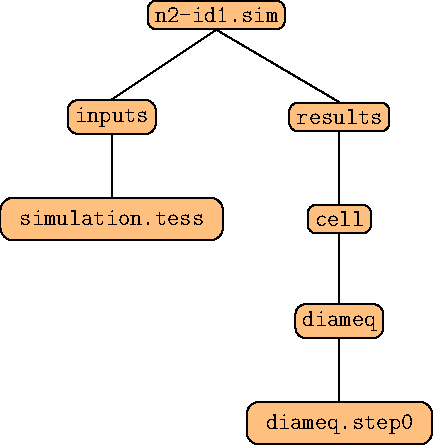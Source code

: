 
// A simple tree drawing module contributed by adarovsky
// See example treetest.asy

real treeNodeStep = 0.5cm;
real treeLevelStep = 1cm;
real treeMinNodeWidth = 2cm;

struct TreeNode {
  TreeNode parent;
  TreeNode[] children;

  frame content;

  pair pos;
  real adjust;
}

void add( TreeNode child, TreeNode parent )
{
  child.parent = parent;
  parent.children.push( child );
}

TreeNode makeNode( TreeNode parent = null, frame f )
{
  TreeNode child = new TreeNode;
  child.content = f;
  if( parent != null ) {
    add( child, parent );
  }
  return child;
}

TreeNode makeNode( TreeNode parent = null, Label label )
{
  frame f;
  roundbox( f, label, 2, 2, linewidth(0.5), FillDraw(orange+white));
  return makeNode( parent, f );
}


real layout( int level, TreeNode node )
{
  if( node.children.length > 0 ) {
    real width[] = new real[node.children.length];
    real curWidth = 0;

    for( int i = 0; i < node.children.length; ++i ) {
      width[i] = layout( level+1, node.children[i] );

      node.children[i].pos = (curWidth + width[i]/2,
                              -level*treeLevelStep);
      curWidth += width[i] + treeNodeStep;
    }

    real midPoint = ( sum( width )+treeNodeStep*(width.length-1)) / 2;
    for( int i = 0; i < node.children.length; ++i ) {
      node.children[i].adjust = - midPoint;
    }

    return max( (max(node.content)-min(node.content)).x,
                sum(width)+treeNodeStep*(width.length-1) );
  }
  else {
    return max( treeMinNodeWidth, (max(node.content)-min(node.content)).x );
  }
}

void drawAll( TreeNode node, frame f )
{
  pair pos;
  if( node.parent != null )
    pos = (node.parent.pos.x+node.adjust, 0);
  else
    pos = (node.adjust, 0);
  node.pos += pos;

  node.content = shift(node.pos)*node.content;
  add( f, node.content );


  if( node.parent != null ) {
    path p = point(node.content, N)--point(node.parent.content,S);
    draw( f, p, currentpen );
  }

  for( int i = 0; i < node.children.length; ++i )
    drawAll( node.children[i], f );
}

void draw( TreeNode root, pair pos )
{
  frame f;

  root.pos = (0,0);
  layout( 1, root );

  drawAll( root, f );

  add(f,pos);
}
treeNodeStep = 0.4cm;
treeLevelStep = 1.8cm;

TreeNode root = makeNode("\tt n2-id1.sim");

TreeNode child1 = makeNode(root, "\tt inputs");
TreeNode child1_content = makeNode(child1, "\tt \begin{tabular}{c}simulation.tess \\\end{tabular}");
TreeNode child2 = makeNode(root, "\tt results");
TreeNode child21 = makeNode(child2, "\tt cell");
TreeNode child211 = makeNode(child21, "\tt diameq");
TreeNode child2111 = makeNode(child211, "\tt \begin{tabular}{c}diameq.step0 \\\end{tabular}");


draw (root, (0, 0));

